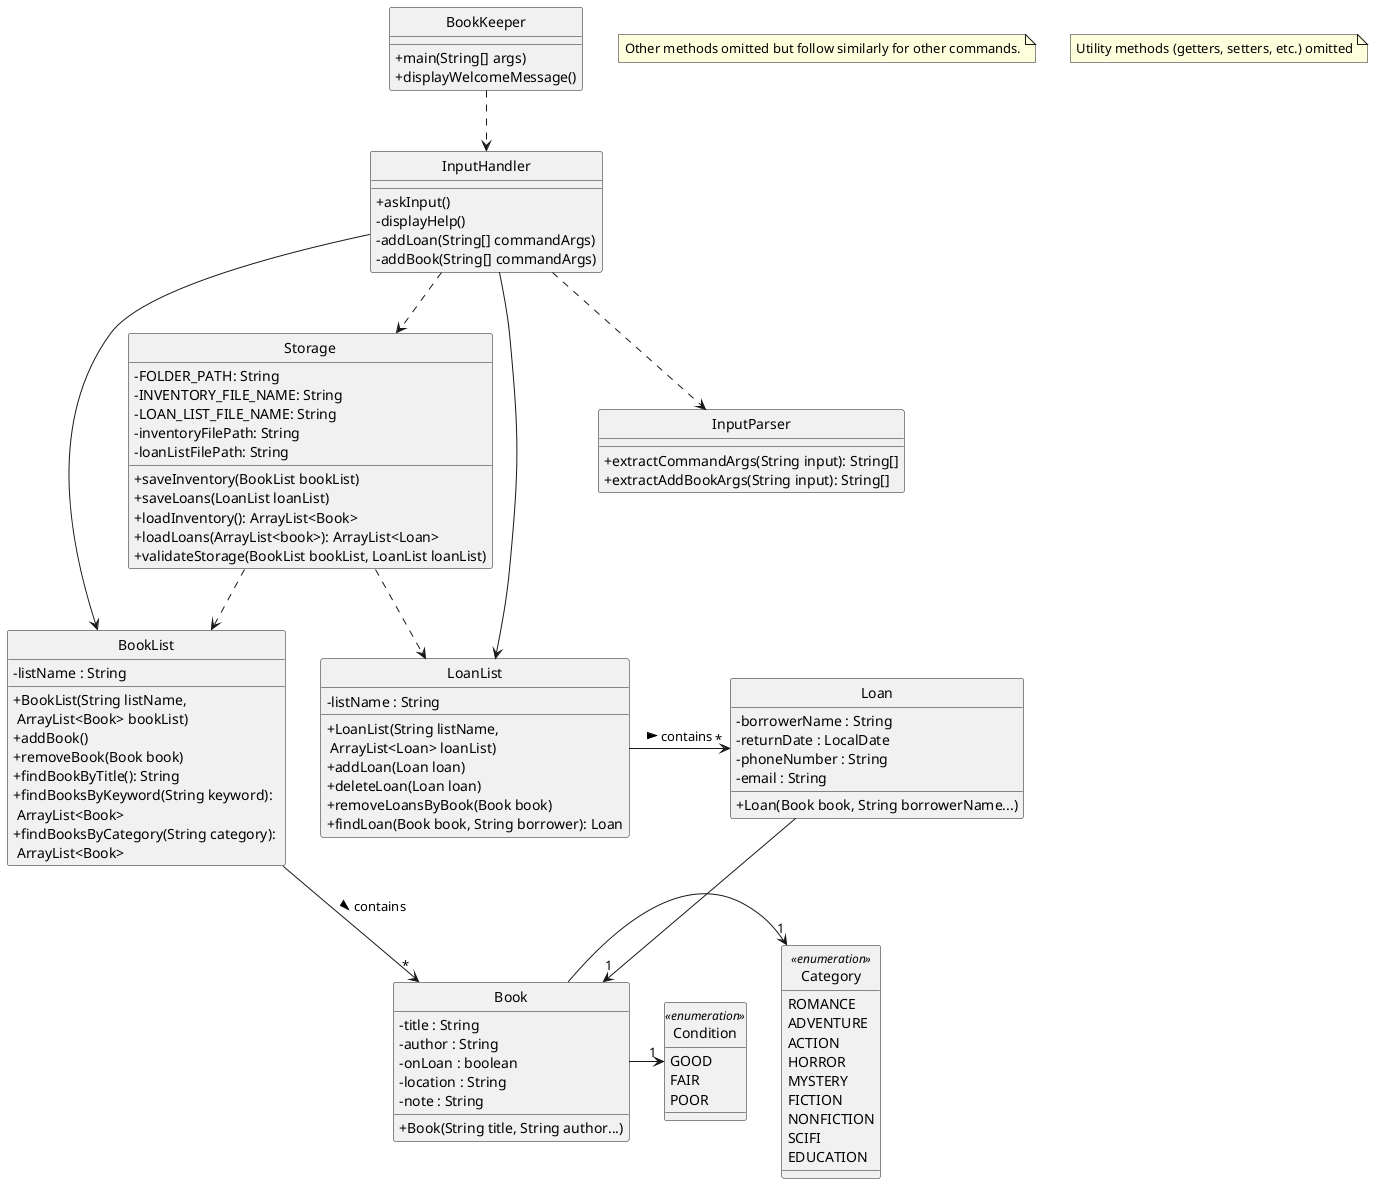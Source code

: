 @startuml
hide circle
skinparam ClassAttributeIconSize 0
show enum

class BookList {
    - listName : String
    + BookList(String listName, \n ArrayList<Book> bookList)
    + addBook()
    + removeBook(Book book)
    + findBookByTitle(): String
    + findBooksByKeyword(String keyword): \n ArrayList<Book>
    + findBooksByCategory(String category): \n ArrayList<Book>
}

class LoanList {
    - listName : String
    + LoanList(String listName, \n ArrayList<Loan> loanList)
    + addLoan(Loan loan)
    + deleteLoan(Loan loan)
    + removeLoansByBook(Book book)
    + findLoan(Book book, String borrower): Loan
}

class Book {
    - title : String
    - author : String
    - onLoan : boolean
    - location : String
    - note : String
    + Book(String title, String author...)
}

class Loan {
    - borrowerName : String
    - returnDate : LocalDate
    - phoneNumber : String
    - email : String
    + Loan(Book book, String borrowerName...)
}

enum Condition <<enumeration>> {
    GOOD
    FAIR
    POOR
}

enum Category <<enumeration>> {
    ROMANCE
    ADVENTURE
    ACTION
    HORROR
    MYSTERY
    FICTION
    NONFICTION
    SCIFI
    EDUCATION
}

class Storage {
    - FOLDER_PATH: String
    - INVENTORY_FILE_NAME: String
    - LOAN_LIST_FILE_NAME: String
    - inventoryFilePath: String
    - loanListFilePath: String
    + saveInventory(BookList bookList)
    + saveLoans(LoanList loanList)
    + loadInventory(): ArrayList<Book>
    + loadLoans(ArrayList<book>): ArrayList<Loan>
    + validateStorage(BookList bookList, LoanList loanList)
}

class InputHandler {
    + askInput()
    - displayHelp()
    - addLoan(String[] commandArgs)
    - addBook(String[] commandArgs)
}

class InputParser {
    + extractCommandArgs(String input): String[]
    + extractAddBookArgs(String input): String[]
}
note "Other methods omitted but follow similarly for other commands." as N0

class BookKeeper {
    +main(String[] args)
    +displayWelcomeMessage()
}

note "Utility methods (getters, setters, etc.) omitted" as N1

BookList -> "*" Book : contains >
LoanList -> "*" Loan : contains >
InputHandler --> BookList
InputHandler --> LoanList
InputHandler ..> Storage
InputHandler ..> InputParser
BookKeeper ..> InputHandler
Book -> "1" Condition
Book -> "1" Category
Loan --> "1" Book
Storage ..> BookList
Storage ..> LoanList


@enduml
